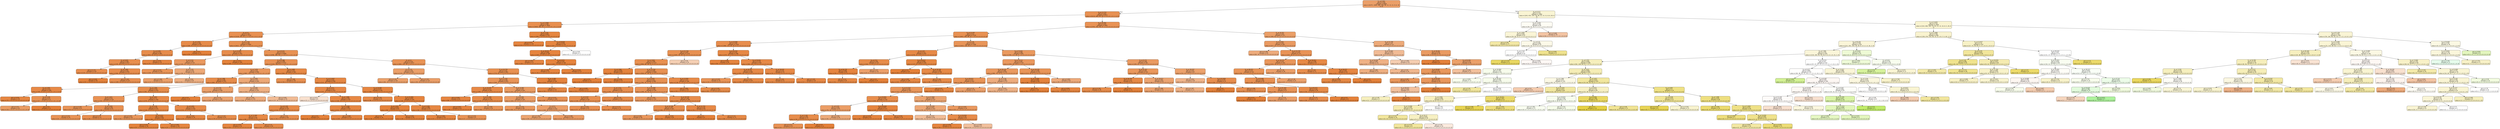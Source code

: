 digraph Tree {
node [shape=box, style="filled, rounded", color="black", fontname=helvetica] ;
edge [fontname=helvetica] ;
0 [label=<X<SUB>2</SUB> &le; 0.581<br/>gini = 0.345<br/>samples = 8000<br/>value = [6375, 1096, 280, 106, 48, 12, 13, 11, 9, 6, 30<br/>8, 6]>, fillcolor="#eb9f68"] ;
1 [label=<X<SUB>0</SUB> &le; 13.733<br/>gini = 0.203<br/>samples = 6911<br/>value = [6132, 664, 83, 28, 2, 0, 0, 0, 1, 0, 1, 0, 0]>, fillcolor="#e89152"] ;
0 -> 1 [labeldistance=2.5, labelangle=45, headlabel="True"] ;
2 [label=<X<SUB>1</SUB> &le; 17.892<br/>gini = 0.185<br/>samples = 3820<br/>value = [3429, 362, 25, 1, 1, 0, 0, 0, 1, 0, 1, 0, 0]>, fillcolor="#e88f4f"] ;
1 -> 2 ;
3 [label=<X<SUB>0</SUB> &le; 0.5<br/>gini = 0.195<br/>samples = 3510<br/>value = [3130, 355, 21, 1, 1, 0, 0, 0, 1, 0, 1, 0, 0]>, fillcolor="#e89051"] ;
2 -> 3 ;
4 [label=<X<SUB>1</SUB> &le; 5.501<br/>gini = 0.138<br/>samples = 550<br/>value = [509, 41, 0, 0, 0, 0, 0, 0, 0, 0, 0, 0, 0]>, fillcolor="#e78b49"] ;
3 -> 4 ;
5 [label=<X<SUB>1</SUB> &le; 4.491<br/>gini = 0.152<br/>samples = 495<br/>value = [454, 41, 0, 0, 0, 0, 0, 0, 0, 0, 0, 0, 0]>, fillcolor="#e78c4b"] ;
4 -> 5 ;
6 [label=<X<SUB>1</SUB> &le; 0.025<br/>gini = 0.166<br/>samples = 417<br/>value = [379, 38, 0, 0, 0, 0, 0, 0, 0, 0, 0, 0, 0]>, fillcolor="#e88e4d"] ;
5 -> 6 ;
7 [label=<gini = 0.172<br/>samples = 147<br/>value = [133, 14, 0, 0, 0, 0, 0, 0, 0, 0, 0, 0, 0]>, fillcolor="#e88e4e"] ;
6 -> 7 ;
8 [label=<X<SUB>1</SUB> &le; 2.485<br/>gini = 0.162<br/>samples = 270<br/>value = [246, 24, 0, 0, 0, 0, 0, 0, 0, 0, 0, 0, 0]>, fillcolor="#e88d4c"] ;
6 -> 8 ;
9 [label=<gini = 0.034<br/>samples = 58<br/>value = [57, 1, 0, 0, 0, 0, 0, 0, 0, 0, 0, 0, 0]>, fillcolor="#e5833c"] ;
8 -> 9 ;
10 [label=<gini = 0.193<br/>samples = 212<br/>value = [189, 23, 0, 0, 0, 0, 0, 0, 0, 0, 0, 0, 0]>, fillcolor="#e89051"] ;
8 -> 10 ;
11 [label=<gini = 0.074<br/>samples = 78<br/>value = [75, 3, 0, 0, 0, 0, 0, 0, 0, 0, 0, 0, 0]>, fillcolor="#e68641"] ;
5 -> 11 ;
12 [label=<gini = 0.0<br/>samples = 55<br/>value = [55, 0, 0, 0, 0, 0, 0, 0, 0, 0, 0, 0, 0]>, fillcolor="#e58139"] ;
4 -> 12 ;
13 [label=<X<SUB>1</SUB> &le; 1.754<br/>gini = 0.205<br/>samples = 2960<br/>value = [2621, 314, 21, 1, 1, 0, 0, 0, 1, 0, 1, 0, 0]>, fillcolor="#e89152"] ;
3 -> 13 ;
14 [label=<X<SUB>0</SUB> &le; 12.697<br/>gini = 0.152<br/>samples = 352<br/>value = [323, 26, 3, 0, 0, 0, 0, 0, 0, 0, 0, 0, 0]>, fillcolor="#e78c4b"] ;
13 -> 14 ;
15 [label=<X<SUB>1</SUB> &le; 0.331<br/>gini = 0.28<br/>samples = 170<br/>value = [142, 25, 3, 0, 0, 0, 0, 0, 0, 0, 0, 0, 0]>, fillcolor="#ea995f"] ;
14 -> 15 ;
16 [label=<gini = 0.235<br/>samples = 120<br/>value = [104, 14, 2, 0, 0, 0, 0, 0, 0, 0, 0, 0, 0]>, fillcolor="#e99457"] ;
15 -> 16 ;
17 [label=<X<SUB>0</SUB> &le; 5.135<br/>gini = 0.374<br/>samples = 50<br/>value = [38, 11, 1, 0, 0, 0, 0, 0, 0, 0, 0, 0, 0]>, fillcolor="#eda876"] ;
15 -> 17 ;
18 [label=<gini = 0.308<br/>samples = 21<br/>value = [17, 4, 0, 0, 0, 0, 0, 0, 0, 0, 0, 0, 0]>, fillcolor="#eb9f68"] ;
17 -> 18 ;
19 [label=<gini = 0.416<br/>samples = 29<br/>value = [21, 7, 1, 0, 0, 0, 0, 0, 0, 0, 0, 0, 0]>, fillcolor="#eeaf81"] ;
17 -> 19 ;
20 [label=<gini = 0.011<br/>samples = 182<br/>value = [181, 1, 0, 0, 0, 0, 0, 0, 0, 0, 0, 0, 0]>, fillcolor="#e5823a"] ;
14 -> 20 ;
21 [label=<X<SUB>0</SUB> &le; 9.221<br/>gini = 0.211<br/>samples = 2608<br/>value = [2298, 288, 18, 1, 1, 0, 0, 0, 1, 0, 1, 0, 0]>, fillcolor="#e89253"] ;
13 -> 21 ;
22 [label=<X<SUB>1</SUB> &le; 9.388<br/>gini = 0.206<br/>samples = 1531<br/>value = [1354, 166, 8, 0, 1, 0, 0, 0, 1, 0, 1, 0, 0]>, fillcolor="#e89153"] ;
21 -> 22 ;
23 [label=<X<SUB>1</SUB> &le; 7.476<br/>gini = 0.26<br/>samples = 949<br/>value = [805, 134, 7, 0, 1, 0, 0, 0, 1, 0, 1, 0, 0]>, fillcolor="#ea975c"] ;
22 -> 23 ;
24 [label=<X<SUB>1</SUB> &le; 3.398<br/>gini = 0.148<br/>samples = 525<br/>value = [483, 39, 0, 0, 1, 0, 0, 0, 1, 0, 1, 0, 0]>, fillcolor="#e78c4a"] ;
23 -> 24 ;
25 [label=<X<SUB>1</SUB> &le; 2.545<br/>gini = 0.123<br/>samples = 109<br/>value = [102, 4, 0, 0, 1, 0, 0, 0, 1, 0, 1, 0, 0]>, fillcolor="#e78946"] ;
24 -> 25 ;
26 [label=<gini = 0.074<br/>samples = 78<br/>value = [75, 3, 0, 0, 0, 0, 0, 0, 0, 0, 0, 0, 0]>, fillcolor="#e68641"] ;
25 -> 26 ;
27 [label=<X<SUB>0</SUB> &le; 2.239<br/>gini = 0.237<br/>samples = 31<br/>value = [27, 1, 0, 0, 1, 0, 0, 0, 1, 0, 1, 0, 0]>, fillcolor="#e89253"] ;
25 -> 27 ;
28 [label=<gini = 0.35<br/>samples = 20<br/>value = [16, 1, 0, 0, 1, 0, 0, 0, 1, 0, 1, 0, 0]>, fillcolor="#ea9c63"] ;
27 -> 28 ;
29 [label=<gini = 0.0<br/>samples = 11<br/>value = [11, 0, 0, 0, 0, 0, 0, 0, 0, 0, 0, 0, 0]>, fillcolor="#e58139"] ;
27 -> 29 ;
30 [label=<X<SUB>0</SUB> &le; 2.589<br/>gini = 0.154<br/>samples = 416<br/>value = [381, 35, 0, 0, 0, 0, 0, 0, 0, 0, 0, 0, 0]>, fillcolor="#e78d4b"] ;
24 -> 30 ;
31 [label=<X<SUB>0</SUB> &le; 1.621<br/>gini = 0.212<br/>samples = 116<br/>value = [102, 14, 0, 0, 0, 0, 0, 0, 0, 0, 0, 0, 0]>, fillcolor="#e99254"] ;
30 -> 31 ;
32 [label=<gini = 0.228<br/>samples = 61<br/>value = [53, 8, 0, 0, 0, 0, 0, 0, 0, 0, 0, 0, 0]>, fillcolor="#e99457"] ;
31 -> 32 ;
33 [label=<X<SUB>1</SUB> &le; 5.044<br/>gini = 0.194<br/>samples = 55<br/>value = [49, 6, 0, 0, 0, 0, 0, 0, 0, 0, 0, 0, 0]>, fillcolor="#e89051"] ;
31 -> 33 ;
34 [label=<gini = 0.219<br/>samples = 24<br/>value = [21, 3, 0, 0, 0, 0, 0, 0, 0, 0, 0, 0, 0]>, fillcolor="#e99355"] ;
33 -> 34 ;
35 [label=<gini = 0.175<br/>samples = 31<br/>value = [28, 3, 0, 0, 0, 0, 0, 0, 0, 0, 0, 0, 0]>, fillcolor="#e88e4e"] ;
33 -> 35 ;
36 [label=<X<SUB>0</SUB> &le; 5.603<br/>gini = 0.13<br/>samples = 300<br/>value = [279, 21, 0, 0, 0, 0, 0, 0, 0, 0, 0, 0, 0]>, fillcolor="#e78a48"] ;
30 -> 36 ;
37 [label=<X<SUB>1</SUB> &le; 4.136<br/>gini = 0.124<br/>samples = 135<br/>value = [126, 9, 0, 0, 0, 0, 0, 0, 0, 0, 0, 0, 0]>, fillcolor="#e78a47"] ;
36 -> 37 ;
38 [label=<gini = 0.245<br/>samples = 49<br/>value = [42, 7, 0, 0, 0, 0, 0, 0, 0, 0, 0, 0, 0]>, fillcolor="#e9965a"] ;
37 -> 38 ;
39 [label=<X<SUB>0</SUB> &le; 4.213<br/>gini = 0.045<br/>samples = 86<br/>value = [84, 2, 0, 0, 0, 0, 0, 0, 0, 0, 0, 0, 0]>, fillcolor="#e6843e"] ;
37 -> 39 ;
40 [label=<gini = 0.034<br/>samples = 58<br/>value = [57, 1, 0, 0, 0, 0, 0, 0, 0, 0, 0, 0, 0]>, fillcolor="#e5833c"] ;
39 -> 40 ;
41 [label=<gini = 0.069<br/>samples = 28<br/>value = [27, 1, 0, 0, 0, 0, 0, 0, 0, 0, 0, 0, 0]>, fillcolor="#e68640"] ;
39 -> 41 ;
42 [label=<X<SUB>0</SUB> &le; 6.405<br/>gini = 0.135<br/>samples = 165<br/>value = [153, 12, 0, 0, 0, 0, 0, 0, 0, 0, 0, 0, 0]>, fillcolor="#e78b49"] ;
36 -> 42 ;
43 [label=<gini = 0.097<br/>samples = 78<br/>value = [74, 4, 0, 0, 0, 0, 0, 0, 0, 0, 0, 0, 0]>, fillcolor="#e68844"] ;
42 -> 43 ;
44 [label=<gini = 0.167<br/>samples = 87<br/>value = [79, 8, 0, 0, 0, 0, 0, 0, 0, 0, 0, 0, 0]>, fillcolor="#e88e4d"] ;
42 -> 44 ;
45 [label=<X<SUB>0</SUB> &le; 4.805<br/>gini = 0.373<br/>samples = 424<br/>value = [322, 95, 7, 0, 0, 0, 0, 0, 0, 0, 0, 0, 0]>, fillcolor="#eda876"] ;
23 -> 45 ;
46 [label=<X<SUB>1</SUB> &le; 8.779<br/>gini = 0.325<br/>samples = 199<br/>value = [159, 38, 2, 0, 0, 0, 0, 0, 0, 0, 0, 0, 0]>, fillcolor="#eba06a"] ;
45 -> 46 ;
47 [label=<gini = 0.0<br/>samples = 19<br/>value = [19, 0, 0, 0, 0, 0, 0, 0, 0, 0, 0, 0, 0]>, fillcolor="#e58139"] ;
46 -> 47 ;
48 [label=<gini = 0.35<br/>samples = 180<br/>value = [140, 38, 2, 0, 0, 0, 0, 0, 0, 0, 0, 0, 0]>, fillcolor="#eca471"] ;
46 -> 48 ;
49 [label=<X<SUB>1</SUB> &le; 8.465<br/>gini = 0.411<br/>samples = 225<br/>value = [163, 57, 5, 0, 0, 0, 0, 0, 0, 0, 0, 0, 0]>, fillcolor="#efb082"] ;
45 -> 49 ;
50 [label=<gini = 0.392<br/>samples = 170<br/>value = [126, 41, 3, 0, 0, 0, 0, 0, 0, 0, 0, 0, 0]>, fillcolor="#eeac7d"] ;
49 -> 50 ;
51 [label=<gini = 0.461<br/>samples = 55<br/>value = [37, 16, 2, 0, 0, 0, 0, 0, 0, 0, 0, 0, 0]>, fillcolor="#f1bb94"] ;
49 -> 51 ;
52 [label=<X<SUB>0</SUB> &le; 1.009<br/>gini = 0.107<br/>samples = 582<br/>value = [549, 32, 1, 0, 0, 0, 0, 0, 0, 0, 0, 0, 0]>, fillcolor="#e78945"] ;
22 -> 52 ;
53 [label=<gini = 0.188<br/>samples = 38<br/>value = [34, 4, 0, 0, 0, 0, 0, 0, 0, 0, 0, 0, 0]>, fillcolor="#e89050"] ;
52 -> 53 ;
54 [label=<X<SUB>1</SUB> &le; 13.007<br/>gini = 0.101<br/>samples = 544<br/>value = [515, 28, 1, 0, 0, 0, 0, 0, 0, 0, 0, 0, 0]>, fillcolor="#e68844"] ;
52 -> 54 ;
55 [label=<X<SUB>0</SUB> &le; 4.211<br/>gini = 0.117<br/>samples = 353<br/>value = [331, 21, 1, 0, 0, 0, 0, 0, 0, 0, 0, 0, 0]>, fillcolor="#e78946"] ;
54 -> 55 ;
56 [label=<gini = 0.611<br/>samples = 6<br/>value = [3, 2, 1, 0, 0, 0, 0, 0, 0, 0, 0, 0, 0]>, fillcolor="#f8e0ce"] ;
55 -> 56 ;
57 [label=<X<SUB>0</SUB> &le; 7.086<br/>gini = 0.104<br/>samples = 347<br/>value = [328, 19, 0, 0, 0, 0, 0, 0, 0, 0, 0, 0, 0]>, fillcolor="#e78844"] ;
55 -> 57 ;
58 [label=<X<SUB>0</SUB> &le; 6.128<br/>gini = 0.134<br/>samples = 125<br/>value = [116, 9, 0, 0, 0, 0, 0, 0, 0, 0, 0, 0, 0]>, fillcolor="#e78b48"] ;
57 -> 58 ;
59 [label=<X<SUB>1</SUB> &le; 11.444<br/>gini = 0.111<br/>samples = 85<br/>value = [80, 5, 0, 0, 0, 0, 0, 0, 0, 0, 0, 0, 0]>, fillcolor="#e78945"] ;
58 -> 59 ;
60 [label=<gini = 0.054<br/>samples = 36<br/>value = [35, 1, 0, 0, 0, 0, 0, 0, 0, 0, 0, 0, 0]>, fillcolor="#e6853f"] ;
59 -> 60 ;
61 [label=<gini = 0.15<br/>samples = 49<br/>value = [45, 4, 0, 0, 0, 0, 0, 0, 0, 0, 0, 0, 0]>, fillcolor="#e78c4b"] ;
59 -> 61 ;
62 [label=<gini = 0.18<br/>samples = 40<br/>value = [36, 4, 0, 0, 0, 0, 0, 0, 0, 0, 0, 0, 0]>, fillcolor="#e88f4f"] ;
58 -> 62 ;
63 [label=<X<SUB>1</SUB> &le; 11.062<br/>gini = 0.086<br/>samples = 222<br/>value = [212, 10, 0, 0, 0, 0, 0, 0, 0, 0, 0, 0, 0]>, fillcolor="#e68742"] ;
57 -> 63 ;
64 [label=<gini = 0.0<br/>samples = 9<br/>value = [9, 0, 0, 0, 0, 0, 0, 0, 0, 0, 0, 0, 0]>, fillcolor="#e58139"] ;
63 -> 64 ;
65 [label=<gini = 0.089<br/>samples = 213<br/>value = [203, 10, 0, 0, 0, 0, 0, 0, 0, 0, 0, 0, 0]>, fillcolor="#e68743"] ;
63 -> 65 ;
66 [label=<X<SUB>1</SUB> &le; 14.365<br/>gini = 0.071<br/>samples = 191<br/>value = [184, 7, 0, 0, 0, 0, 0, 0, 0, 0, 0, 0, 0]>, fillcolor="#e68641"] ;
54 -> 66 ;
67 [label=<gini = 0.136<br/>samples = 41<br/>value = [38, 3, 0, 0, 0, 0, 0, 0, 0, 0, 0, 0, 0]>, fillcolor="#e78b49"] ;
66 -> 67 ;
68 [label=<X<SUB>1</SUB> &le; 15.492<br/>gini = 0.052<br/>samples = 150<br/>value = [146, 4, 0, 0, 0, 0, 0, 0, 0, 0, 0, 0, 0]>, fillcolor="#e6843e"] ;
66 -> 68 ;
69 [label=<X<SUB>0</SUB> &le; 2.503<br/>gini = 0.024<br/>samples = 83<br/>value = [82, 1, 0, 0, 0, 0, 0, 0, 0, 0, 0, 0, 0]>, fillcolor="#e5833b"] ;
68 -> 69 ;
70 [label=<gini = 0.0<br/>samples = 38<br/>value = [38, 0, 0, 0, 0, 0, 0, 0, 0, 0, 0, 0, 0]>, fillcolor="#e58139"] ;
69 -> 70 ;
71 [label=<gini = 0.043<br/>samples = 45<br/>value = [44, 1, 0, 0, 0, 0, 0, 0, 0, 0, 0, 0, 0]>, fillcolor="#e6843d"] ;
69 -> 71 ;
72 [label=<X<SUB>0</SUB> &le; 5.436<br/>gini = 0.086<br/>samples = 67<br/>value = [64, 3, 0, 0, 0, 0, 0, 0, 0, 0, 0, 0, 0]>, fillcolor="#e68742"] ;
68 -> 72 ;
73 [label=<gini = 0.065<br/>samples = 59<br/>value = [57, 2, 0, 0, 0, 0, 0, 0, 0, 0, 0, 0, 0]>, fillcolor="#e68540"] ;
72 -> 73 ;
74 [label=<gini = 0.219<br/>samples = 8<br/>value = [7, 1, 0, 0, 0, 0, 0, 0, 0, 0, 0, 0, 0]>, fillcolor="#e99355"] ;
72 -> 74 ;
75 [label=<X<SUB>1</SUB> &le; 4.1<br/>gini = 0.219<br/>samples = 1077<br/>value = [944, 122, 10, 1, 0, 0, 0, 0, 0, 0, 0, 0, 0]>, fillcolor="#e99355"] ;
21 -> 75 ;
76 [label=<X<SUB>1</SUB> &le; 3.72<br/>gini = 0.318<br/>samples = 216<br/>value = [174, 39, 3, 0, 0, 0, 0, 0, 0, 0, 0, 0, 0]>, fillcolor="#eb9f68"] ;
75 -> 76 ;
77 [label=<gini = 0.321<br/>samples = 101<br/>value = [81, 19, 1, 0, 0, 0, 0, 0, 0, 0, 0, 0, 0]>, fillcolor="#eba069"] ;
76 -> 77 ;
78 [label=<gini = 0.315<br/>samples = 115<br/>value = [93, 20, 2, 0, 0, 0, 0, 0, 0, 0, 0, 0, 0]>, fillcolor="#eb9e67"] ;
76 -> 78 ;
79 [label=<X<SUB>1</SUB> &le; 14.776<br/>gini = 0.191<br/>samples = 861<br/>value = [770, 83, 7, 1, 0, 0, 0, 0, 0, 0, 0, 0, 0]>, fillcolor="#e89050"] ;
75 -> 79 ;
80 [label=<X<SUB>0</SUB> &le; 11.165<br/>gini = 0.238<br/>samples = 625<br/>value = [540, 77, 7, 1, 0, 0, 0, 0, 0, 0, 0, 0, 0]>, fillcolor="#e99558"] ;
79 -> 80 ;
81 [label=<X<SUB>1</SUB> &le; 10.239<br/>gini = 0.113<br/>samples = 201<br/>value = [189, 11, 1, 0, 0, 0, 0, 0, 0, 0, 0, 0, 0]>, fillcolor="#e78946"] ;
80 -> 81 ;
82 [label=<gini = 0.062<br/>samples = 62<br/>value = [60, 2, 0, 0, 0, 0, 0, 0, 0, 0, 0, 0, 0]>, fillcolor="#e68540"] ;
81 -> 82 ;
83 [label=<X<SUB>1</SUB> &le; 11.485<br/>gini = 0.134<br/>samples = 139<br/>value = [129, 9, 1, 0, 0, 0, 0, 0, 0, 0, 0, 0, 0]>, fillcolor="#e78b48"] ;
81 -> 83 ;
84 [label=<gini = 0.047<br/>samples = 83<br/>value = [81, 2, 0, 0, 0, 0, 0, 0, 0, 0, 0, 0, 0]>, fillcolor="#e6843e"] ;
83 -> 84 ;
85 [label=<gini = 0.249<br/>samples = 56<br/>value = [48, 7, 1, 0, 0, 0, 0, 0, 0, 0, 0, 0, 0]>, fillcolor="#e99659"] ;
83 -> 85 ;
86 [label=<X<SUB>0</SUB> &le; 12.081<br/>gini = 0.29<br/>samples = 424<br/>value = [351, 66, 6, 1, 0, 0, 0, 0, 0, 0, 0, 0, 0]>, fillcolor="#ea9b61"] ;
80 -> 86 ;
87 [label=<X<SUB>1</SUB> &le; 8.209<br/>gini = 0.307<br/>samples = 324<br/>value = [264, 55, 5, 0, 0, 0, 0, 0, 0, 0, 0, 0, 0]>, fillcolor="#eb9d65"] ;
86 -> 87 ;
88 [label=<gini = 0.276<br/>samples = 98<br/>value = [82, 15, 1, 0, 0, 0, 0, 0, 0, 0, 0, 0, 0]>, fillcolor="#ea995f"] ;
87 -> 88 ;
89 [label=<X<SUB>1</SUB> &le; 9.5<br/>gini = 0.32<br/>samples = 226<br/>value = [182, 40, 4, 0, 0, 0, 0, 0, 0, 0, 0, 0, 0]>, fillcolor="#eb9f68"] ;
87 -> 89 ;
90 [label=<gini = 0.362<br/>samples = 76<br/>value = [59, 14, 3, 0, 0, 0, 0, 0, 0, 0, 0, 0, 0]>, fillcolor="#eca46f"] ;
89 -> 90 ;
91 [label=<gini = 0.298<br/>samples = 150<br/>value = [123, 26, 1, 0, 0, 0, 0, 0, 0, 0, 0, 0, 0]>, fillcolor="#eb9c64"] ;
89 -> 91 ;
92 [label=<gini = 0.231<br/>samples = 100<br/>value = [87, 11, 1, 1, 0, 0, 0, 0, 0, 0, 0, 0, 0]>, fillcolor="#e99356"] ;
86 -> 92 ;
93 [label=<X<SUB>0</SUB> &le; 11.891<br/>gini = 0.05<br/>samples = 236<br/>value = [230, 6, 0, 0, 0, 0, 0, 0, 0, 0, 0, 0, 0]>, fillcolor="#e6843e"] ;
79 -> 93 ;
94 [label=<gini = 0.1<br/>samples = 19<br/>value = [18, 1, 0, 0, 0, 0, 0, 0, 0, 0, 0, 0, 0]>, fillcolor="#e68844"] ;
93 -> 94 ;
95 [label=<gini = 0.045<br/>samples = 217<br/>value = [212, 5, 0, 0, 0, 0, 0, 0, 0, 0, 0, 0, 0]>, fillcolor="#e6843e"] ;
93 -> 95 ;
96 [label=<X<SUB>0</SUB> &le; 5.735<br/>gini = 0.069<br/>samples = 310<br/>value = [299, 7, 4, 0, 0, 0, 0, 0, 0, 0, 0, 0, 0]>, fillcolor="#e68640"] ;
2 -> 96 ;
97 [label=<gini = 0.057<br/>samples = 136<br/>value = [132, 4, 0, 0, 0, 0, 0, 0, 0, 0, 0, 0, 0]>, fillcolor="#e6853f"] ;
96 -> 97 ;
98 [label=<X<SUB>1</SUB> &le; 20.824<br/>gini = 0.078<br/>samples = 174<br/>value = [167, 3, 4, 0, 0, 0, 0, 0, 0, 0, 0, 0, 0]>, fillcolor="#e68641"] ;
96 -> 98 ;
99 [label=<X<SUB>1</SUB> &le; 18.971<br/>gini = 0.046<br/>samples = 169<br/>value = [165, 2, 2, 0, 0, 0, 0, 0, 0, 0, 0, 0, 0]>, fillcolor="#e6843e"] ;
98 -> 99 ;
100 [label=<gini = 0.091<br/>samples = 21<br/>value = [20, 1, 0, 0, 0, 0, 0, 0, 0, 0, 0, 0, 0]>, fillcolor="#e68743"] ;
99 -> 100 ;
101 [label=<X<SUB>0</SUB> &le; 6.972<br/>gini = 0.04<br/>samples = 148<br/>value = [145, 1, 2, 0, 0, 0, 0, 0, 0, 0, 0, 0, 0]>, fillcolor="#e6843d"] ;
99 -> 101 ;
102 [label=<gini = 0.062<br/>samples = 31<br/>value = [30, 0, 1, 0, 0, 0, 0, 0, 0, 0, 0, 0, 0]>, fillcolor="#e68540"] ;
101 -> 102 ;
103 [label=<gini = 0.034<br/>samples = 117<br/>value = [115, 1, 1, 0, 0, 0, 0, 0, 0, 0, 0, 0, 0]>, fillcolor="#e5833c"] ;
101 -> 103 ;
104 [label=<gini = 0.64<br/>samples = 5<br/>value = [2, 1, 2, 0, 0, 0, 0, 0, 0, 0, 0, 0, 0]>, fillcolor="#ffffff"] ;
98 -> 104 ;
105 [label=<X<SUB>0</SUB> &le; 44.981<br/>gini = 0.225<br/>samples = 3091<br/>value = [2703, 302, 58, 27, 1, 0, 0, 0, 0, 0, 0, 0, 0]>, fillcolor="#e99355"] ;
1 -> 105 ;
106 [label=<X<SUB>0</SUB> &le; 23.245<br/>gini = 0.21<br/>samples = 2718<br/>value = [2403, 240, 49, 25, 1, 0, 0, 0, 0, 0, 0, 0, 0]>, fillcolor="#e89152"] ;
105 -> 106 ;
107 [label=<X<SUB>1</SUB> &le; 14.066<br/>gini = 0.181<br/>samples = 1530<br/>value = [1380, 114, 20, 16, 0, 0, 0, 0, 0, 0, 0, 0, 0]>, fillcolor="#e88e4e"] ;
106 -> 107 ;
108 [label=<X<SUB>0</SUB> &le; 22.726<br/>gini = 0.207<br/>samples = 1134<br/>value = [1005, 94, 19, 16, 0, 0, 0, 0, 0, 0, 0, 0, 0]>, fillcolor="#e89152"] ;
107 -> 108 ;
109 [label=<X<SUB>1</SUB> &le; 3.922<br/>gini = 0.199<br/>samples = 1115<br/>value = [994, 88, 18, 15, 0, 0, 0, 0, 0, 0, 0, 0, 0]>, fillcolor="#e89050"] ;
108 -> 109 ;
110 [label=<X<SUB>1</SUB> &le; 1.961<br/>gini = 0.029<br/>samples = 67<br/>value = [66, 1, 0, 0, 0, 0, 0, 0, 0, 0, 0, 0, 0]>, fillcolor="#e5833c"] ;
109 -> 110 ;
111 [label=<gini = 0.0<br/>samples = 12<br/>value = [12, 0, 0, 0, 0, 0, 0, 0, 0, 0, 0, 0, 0]>, fillcolor="#e58139"] ;
110 -> 111 ;
112 [label=<gini = 0.036<br/>samples = 55<br/>value = [54, 1, 0, 0, 0, 0, 0, 0, 0, 0, 0, 0, 0]>, fillcolor="#e5833d"] ;
110 -> 112 ;
113 [label=<X<SUB>1</SUB> &le; 13.718<br/>gini = 0.209<br/>samples = 1048<br/>value = [928, 87, 18, 15, 0, 0, 0, 0, 0, 0, 0, 0, 0]>, fillcolor="#e89152"] ;
109 -> 113 ;
114 [label=<X<SUB>1</SUB> &le; 8.662<br/>gini = 0.221<br/>samples = 900<br/>value = [790, 78, 17, 15, 0, 0, 0, 0, 0, 0, 0, 0, 0]>, fillcolor="#e89253"] ;
113 -> 114 ;
115 [label=<X<SUB>1</SUB> &le; 7.151<br/>gini = 0.175<br/>samples = 322<br/>value = [291, 29, 1, 1, 0, 0, 0, 0, 0, 0, 0, 0, 0]>, fillcolor="#e88e4e"] ;
114 -> 115 ;
116 [label=<X<SUB>1</SUB> &le; 4.337<br/>gini = 0.19<br/>samples = 161<br/>value = [144, 16, 1, 0, 0, 0, 0, 0, 0, 0, 0, 0, 0]>, fillcolor="#e89050"] ;
115 -> 116 ;
117 [label=<gini = 0.203<br/>samples = 87<br/>value = [77, 10, 0, 0, 0, 0, 0, 0, 0, 0, 0, 0, 0]>, fillcolor="#e89153"] ;
116 -> 117 ;
118 [label=<gini = 0.173<br/>samples = 74<br/>value = [67, 6, 1, 0, 0, 0, 0, 0, 0, 0, 0, 0, 0]>, fillcolor="#e88e4d"] ;
116 -> 118 ;
119 [label=<gini = 0.16<br/>samples = 161<br/>value = [147, 13, 0, 1, 0, 0, 0, 0, 0, 0, 0, 0, 0]>, fillcolor="#e78d4c"] ;
115 -> 119 ;
120 [label=<X<SUB>1</SUB> &le; 10.489<br/>gini = 0.246<br/>samples = 578<br/>value = [499, 49, 16, 14, 0, 0, 0, 0, 0, 0, 0, 0, 0]>, fillcolor="#e99457"] ;
114 -> 120 ;
121 [label=<gini = 0.302<br/>samples = 332<br/>value = [275, 32, 12, 13, 0, 0, 0, 0, 0, 0, 0, 0, 0]>, fillcolor="#ea995f"] ;
120 -> 121 ;
122 [label=<X<SUB>0</SUB> &le; 16.534<br/>gini = 0.166<br/>samples = 246<br/>value = [224, 17, 4, 1, 0, 0, 0, 0, 0, 0, 0, 0, 0]>, fillcolor="#e78d4c"] ;
120 -> 122 ;
123 [label=<X<SUB>0</SUB> &le; 14.768<br/>gini = 0.187<br/>samples = 165<br/>value = [148, 15, 2, 0, 0, 0, 0, 0, 0, 0, 0, 0, 0]>, fillcolor="#e88f4f"] ;
122 -> 123 ;
124 [label=<gini = 0.262<br/>samples = 99<br/>value = [84, 13, 2, 0, 0, 0, 0, 0, 0, 0, 0, 0, 0]>, fillcolor="#ea975c"] ;
123 -> 124 ;
125 [label=<gini = 0.059<br/>samples = 66<br/>value = [64, 2, 0, 0, 0, 0, 0, 0, 0, 0, 0, 0, 0]>, fillcolor="#e6853f"] ;
123 -> 125 ;
126 [label=<X<SUB>1</SUB> &le; 11.774<br/>gini = 0.118<br/>samples = 81<br/>value = [76, 2, 2, 1, 0, 0, 0, 0, 0, 0, 0, 0, 0]>, fillcolor="#e78946"] ;
122 -> 126 ;
127 [label=<gini = 0.0<br/>samples = 8<br/>value = [8, 0, 0, 0, 0, 0, 0, 0, 0, 0, 0, 0, 0]>, fillcolor="#e58139"] ;
126 -> 127 ;
128 [label=<gini = 0.131<br/>samples = 73<br/>value = [68, 2, 2, 1, 0, 0, 0, 0, 0, 0, 0, 0, 0]>, fillcolor="#e78a47"] ;
126 -> 128 ;
129 [label=<X<SUB>0</SUB> &le; 17.876<br/>gini = 0.127<br/>samples = 148<br/>value = [138, 9, 1, 0, 0, 0, 0, 0, 0, 0, 0, 0, 0]>, fillcolor="#e78a47"] ;
113 -> 129 ;
130 [label=<gini = 0.085<br/>samples = 45<br/>value = [43, 2, 0, 0, 0, 0, 0, 0, 0, 0, 0, 0, 0]>, fillcolor="#e68742"] ;
129 -> 130 ;
131 [label=<gini = 0.145<br/>samples = 103<br/>value = [95, 7, 1, 0, 0, 0, 0, 0, 0, 0, 0, 0, 0]>, fillcolor="#e78c49"] ;
129 -> 131 ;
132 [label=<gini = 0.56<br/>samples = 19<br/>value = [11, 6, 1, 1, 0, 0, 0, 0, 0, 0, 0, 0, 0]>, fillcolor="#f5cfb3"] ;
108 -> 132 ;
133 [label=<X<SUB>0</SUB> &le; 16.352<br/>gini = 0.101<br/>samples = 396<br/>value = [375, 20, 1, 0, 0, 0, 0, 0, 0, 0, 0, 0, 0]>, fillcolor="#e68844"] ;
107 -> 133 ;
134 [label=<gini = 0.042<br/>samples = 94<br/>value = [92, 2, 0, 0, 0, 0, 0, 0, 0, 0, 0, 0, 0]>, fillcolor="#e6843d"] ;
133 -> 134 ;
135 [label=<X<SUB>0</SUB> &le; 20.642<br/>gini = 0.118<br/>samples = 302<br/>value = [283, 18, 1, 0, 0, 0, 0, 0, 0, 0, 0, 0, 0]>, fillcolor="#e78946"] ;
133 -> 135 ;
136 [label=<X<SUB>1</SUB> &le; 16.107<br/>gini = 0.119<br/>samples = 269<br/>value = [252, 16, 1, 0, 0, 0, 0, 0, 0, 0, 0, 0, 0]>, fillcolor="#e78946"] ;
135 -> 136 ;
137 [label=<gini = 0.219<br/>samples = 16<br/>value = [14, 2, 0, 0, 0, 0, 0, 0, 0, 0, 0, 0, 0]>, fillcolor="#e99355"] ;
136 -> 137 ;
138 [label=<gini = 0.112<br/>samples = 253<br/>value = [238, 14, 1, 0, 0, 0, 0, 0, 0, 0, 0, 0, 0]>, fillcolor="#e78945"] ;
136 -> 138 ;
139 [label=<X<SUB>1</SUB> &le; 18.618<br/>gini = 0.114<br/>samples = 33<br/>value = [31, 2, 0, 0, 0, 0, 0, 0, 0, 0, 0, 0, 0]>, fillcolor="#e78946"] ;
135 -> 139 ;
140 [label=<gini = 0.124<br/>samples = 15<br/>value = [14, 1, 0, 0, 0, 0, 0, 0, 0, 0, 0, 0, 0]>, fillcolor="#e78a47"] ;
139 -> 140 ;
141 [label=<gini = 0.105<br/>samples = 18<br/>value = [17, 1, 0, 0, 0, 0, 0, 0, 0, 0, 0, 0, 0]>, fillcolor="#e78845"] ;
139 -> 141 ;
142 [label=<X<SUB>1</SUB> &le; 3.39<br/>gini = 0.247<br/>samples = 1188<br/>value = [1023, 126, 29, 9, 1, 0, 0, 0, 0, 0, 0, 0, 0]>, fillcolor="#e99558"] ;
106 -> 142 ;
143 [label=<X<SUB>1</SUB> &le; 1.67<br/>gini = 0.115<br/>samples = 297<br/>value = [279, 15, 3, 0, 0, 0, 0, 0, 0, 0, 0, 0, 0]>, fillcolor="#e78946"] ;
142 -> 143 ;
144 [label=<X<SUB>0</SUB> &le; 27.6<br/>gini = 0.146<br/>samples = 115<br/>value = [106, 7, 2, 0, 0, 0, 0, 0, 0, 0, 0, 0, 0]>, fillcolor="#e78c4a"] ;
143 -> 144 ;
145 [label=<X<SUB>0</SUB> &le; 26.179<br/>gini = 0.048<br/>samples = 81<br/>value = [79, 1, 1, 0, 0, 0, 0, 0, 0, 0, 0, 0, 0]>, fillcolor="#e6843e"] ;
144 -> 145 ;
146 [label=<gini = 0.112<br/>samples = 34<br/>value = [32, 1, 1, 0, 0, 0, 0, 0, 0, 0, 0, 0, 0]>, fillcolor="#e78945"] ;
145 -> 146 ;
147 [label=<gini = 0.0<br/>samples = 47<br/>value = [47, 0, 0, 0, 0, 0, 0, 0, 0, 0, 0, 0, 0]>, fillcolor="#e58139"] ;
145 -> 147 ;
148 [label=<gini = 0.337<br/>samples = 34<br/>value = [27, 6, 1, 0, 0, 0, 0, 0, 0, 0, 0, 0, 0]>, fillcolor="#eca06b"] ;
144 -> 148 ;
149 [label=<X<SUB>0</SUB> &le; 28.417<br/>gini = 0.094<br/>samples = 182<br/>value = [173, 8, 1, 0, 0, 0, 0, 0, 0, 0, 0, 0, 0]>, fillcolor="#e68843"] ;
143 -> 149 ;
150 [label=<gini = 0.0<br/>samples = 24<br/>value = [24, 0, 0, 0, 0, 0, 0, 0, 0, 0, 0, 0, 0]>, fillcolor="#e58139"] ;
149 -> 150 ;
151 [label=<X<SUB>0</SUB> &le; 30.144<br/>gini = 0.108<br/>samples = 158<br/>value = [149, 8, 1, 0, 0, 0, 0, 0, 0, 0, 0, 0, 0]>, fillcolor="#e78945"] ;
149 -> 151 ;
152 [label=<gini = 0.09<br/>samples = 106<br/>value = [101, 5, 0, 0, 0, 0, 0, 0, 0, 0, 0, 0, 0]>, fillcolor="#e68743"] ;
151 -> 152 ;
153 [label=<gini = 0.144<br/>samples = 52<br/>value = [48, 3, 1, 0, 0, 0, 0, 0, 0, 0, 0, 0, 0]>, fillcolor="#e78b49"] ;
151 -> 153 ;
154 [label=<X<SUB>0</SUB> &le; 35.641<br/>gini = 0.286<br/>samples = 891<br/>value = [744, 111, 26, 9, 1, 0, 0, 0, 0, 0, 0, 0, 0]>, fillcolor="#ea995e"] ;
142 -> 154 ;
155 [label=<X<SUB>0</SUB> &le; 33.111<br/>gini = 0.281<br/>samples = 710<br/>value = [595, 89, 19, 6, 1, 0, 0, 0, 0, 0, 0, 0, 0]>, fillcolor="#ea985e"] ;
154 -> 155 ;
156 [label=<X<SUB>0</SUB> &le; 29.274<br/>gini = 0.288<br/>samples = 579<br/>value = [482, 79, 13, 4, 1, 0, 0, 0, 0, 0, 0, 0, 0]>, fillcolor="#ea995f"] ;
155 -> 156 ;
157 [label=<X<SUB>0</SUB> &le; 28.021<br/>gini = 0.237<br/>samples = 422<br/>value = [366, 42, 13, 1, 0, 0, 0, 0, 0, 0, 0, 0, 0]>, fillcolor="#e99456"] ;
156 -> 157 ;
158 [label=<X<SUB>1</SUB> &le; 11.514<br/>gini = 0.259<br/>samples = 367<br/>value = [313, 40, 13, 1, 0, 0, 0, 0, 0, 0, 0, 0, 0]>, fillcolor="#e9965a"] ;
157 -> 158 ;
159 [label=<X<SUB>0</SUB> &le; 24.841<br/>gini = 0.167<br/>samples = 230<br/>value = [209, 20, 1, 0, 0, 0, 0, 0, 0, 0, 0, 0, 0]>, fillcolor="#e88e4d"] ;
158 -> 159 ;
160 [label=<X<SUB>1</SUB> &le; 8.335<br/>gini = 0.302<br/>samples = 93<br/>value = [76, 16, 1, 0, 0, 0, 0, 0, 0, 0, 0, 0, 0]>, fillcolor="#eb9d65"] ;
159 -> 160 ;
161 [label=<X<SUB>1</SUB> &le; 7.136<br/>gini = 0.149<br/>samples = 37<br/>value = [34, 3, 0, 0, 0, 0, 0, 0, 0, 0, 0, 0, 0]>, fillcolor="#e78c4a"] ;
160 -> 161 ;
162 [label=<gini = 0.211<br/>samples = 25<br/>value = [22, 3, 0, 0, 0, 0, 0, 0, 0, 0, 0, 0, 0]>, fillcolor="#e99254"] ;
161 -> 162 ;
163 [label=<gini = 0.0<br/>samples = 12<br/>value = [12, 0, 0, 0, 0, 0, 0, 0, 0, 0, 0, 0, 0]>, fillcolor="#e58139"] ;
161 -> 163 ;
164 [label=<gini = 0.383<br/>samples = 56<br/>value = [42, 13, 1, 0, 0, 0, 0, 0, 0, 0, 0, 0, 0]>, fillcolor="#edaa79"] ;
160 -> 164 ;
165 [label=<X<SUB>0</SUB> &le; 26.628<br/>gini = 0.057<br/>samples = 137<br/>value = [133, 4, 0, 0, 0, 0, 0, 0, 0, 0, 0, 0, 0]>, fillcolor="#e6853f"] ;
159 -> 165 ;
166 [label=<gini = 0.032<br/>samples = 61<br/>value = [60, 1, 0, 0, 0, 0, 0, 0, 0, 0, 0, 0, 0]>, fillcolor="#e5833c"] ;
165 -> 166 ;
167 [label=<gini = 0.076<br/>samples = 76<br/>value = [73, 3, 0, 0, 0, 0, 0, 0, 0, 0, 0, 0, 0]>, fillcolor="#e68641"] ;
165 -> 167 ;
168 [label=<X<SUB>0</SUB> &le; 27.964<br/>gini = 0.395<br/>samples = 137<br/>value = [104, 20, 12, 1, 0, 0, 0, 0, 0, 0, 0, 0, 0]>, fillcolor="#eca571"] ;
158 -> 168 ;
169 [label=<X<SUB>0</SUB> &le; 26.269<br/>gini = 0.422<br/>samples = 107<br/>value = [79, 16, 11, 1, 0, 0, 0, 0, 0, 0, 0, 0, 0]>, fillcolor="#eda876"] ;
168 -> 169 ;
170 [label=<gini = 0.547<br/>samples = 66<br/>value = [41, 13, 11, 1, 0, 0, 0, 0, 0, 0, 0, 0, 0]>, fillcolor="#f1bc96"] ;
169 -> 170 ;
171 [label=<X<SUB>1</SUB> &le; 16.059<br/>gini = 0.136<br/>samples = 41<br/>value = [38, 3, 0, 0, 0, 0, 0, 0, 0, 0, 0, 0, 0]>, fillcolor="#e78b49"] ;
169 -> 171 ;
172 [label=<gini = 0.056<br/>samples = 35<br/>value = [34, 1, 0, 0, 0, 0, 0, 0, 0, 0, 0, 0, 0]>, fillcolor="#e6853f"] ;
171 -> 172 ;
173 [label=<gini = 0.444<br/>samples = 6<br/>value = [4, 2, 0, 0, 0, 0, 0, 0, 0, 0, 0, 0, 0]>, fillcolor="#f2c09c"] ;
171 -> 173 ;
174 [label=<gini = 0.287<br/>samples = 30<br/>value = [25, 4, 1, 0, 0, 0, 0, 0, 0, 0, 0, 0, 0]>, fillcolor="#ea995f"] ;
168 -> 174 ;
175 [label=<gini = 0.07<br/>samples = 55<br/>value = [53, 2, 0, 0, 0, 0, 0, 0, 0, 0, 0, 0, 0]>, fillcolor="#e68640"] ;
157 -> 175 ;
176 [label=<X<SUB>1</SUB> &le; 9.739<br/>gini = 0.398<br/>samples = 157<br/>value = [116, 37, 0, 3, 1, 0, 0, 0, 0, 0, 0, 0, 0]>, fillcolor="#eeac7d"] ;
156 -> 176 ;
177 [label=<gini = 0.32<br/>samples = 50<br/>value = [40, 10, 0, 0, 0, 0, 0, 0, 0, 0, 0, 0, 0]>, fillcolor="#eca06a"] ;
176 -> 177 ;
178 [label=<gini = 0.431<br/>samples = 107<br/>value = [76, 27, 0, 3, 1, 0, 0, 0, 0, 0, 0, 0, 0]>, fillcolor="#efb286"] ;
176 -> 178 ;
179 [label=<X<SUB>0</SUB> &le; 34.276<br/>gini = 0.248<br/>samples = 131<br/>value = [113, 10, 6, 2, 0, 0, 0, 0, 0, 0, 0, 0, 0]>, fillcolor="#e99456"] ;
155 -> 179 ;
180 [label=<X<SUB>1</SUB> &le; 17.016<br/>gini = 0.029<br/>samples = 69<br/>value = [68, 1, 0, 0, 0, 0, 0, 0, 0, 0, 0, 0, 0]>, fillcolor="#e5833c"] ;
179 -> 180 ;
181 [label=<gini = 0.0<br/>samples = 36<br/>value = [36, 0, 0, 0, 0, 0, 0, 0, 0, 0, 0, 0, 0]>, fillcolor="#e58139"] ;
180 -> 181 ;
182 [label=<gini = 0.059<br/>samples = 33<br/>value = [32, 1, 0, 0, 0, 0, 0, 0, 0, 0, 0, 0, 0]>, fillcolor="#e6853f"] ;
180 -> 182 ;
183 [label=<gini = 0.442<br/>samples = 62<br/>value = [45, 9, 6, 2, 0, 0, 0, 0, 0, 0, 0, 0, 0]>, fillcolor="#eda979"] ;
179 -> 183 ;
184 [label=<X<SUB>1</SUB> &le; 15.75<br/>gini = 0.306<br/>samples = 181<br/>value = [149, 22, 7, 3, 0, 0, 0, 0, 0, 0, 0, 0, 0]>, fillcolor="#ea9a61"] ;
154 -> 184 ;
185 [label=<X<SUB>0</SUB> &le; 41.707<br/>gini = 0.281<br/>samples = 114<br/>value = [96, 10, 5, 3, 0, 0, 0, 0, 0, 0, 0, 0, 0]>, fillcolor="#ea975b"] ;
184 -> 185 ;
186 [label=<X<SUB>0</SUB> &le; 36.358<br/>gini = 0.112<br/>samples = 51<br/>value = [48, 1, 2, 0, 0, 0, 0, 0, 0, 0, 0, 0, 0]>, fillcolor="#e78945"] ;
185 -> 186 ;
187 [label=<gini = 0.156<br/>samples = 36<br/>value = [33, 1, 2, 0, 0, 0, 0, 0, 0, 0, 0, 0, 0]>, fillcolor="#e78c4a"] ;
186 -> 187 ;
188 [label=<gini = 0.0<br/>samples = 15<br/>value = [15, 0, 0, 0, 0, 0, 0, 0, 0, 0, 0, 0, 0]>, fillcolor="#e58139"] ;
186 -> 188 ;
189 [label=<X<SUB>1</SUB> &le; 10.673<br/>gini = 0.395<br/>samples = 63<br/>value = [48, 9, 3, 3, 0, 0, 0, 0, 0, 0, 0, 0, 0]>, fillcolor="#eca470"] ;
185 -> 189 ;
190 [label=<gini = 0.388<br/>samples = 52<br/>value = [40, 6, 3, 3, 0, 0, 0, 0, 0, 0, 0, 0, 0]>, fillcolor="#eca26d"] ;
189 -> 190 ;
191 [label=<gini = 0.397<br/>samples = 11<br/>value = [8, 3, 0, 0, 0, 0, 0, 0, 0, 0, 0, 0, 0]>, fillcolor="#efb083"] ;
189 -> 191 ;
192 [label=<X<SUB>0</SUB> &le; 38.297<br/>gini = 0.341<br/>samples = 67<br/>value = [53, 12, 2, 0, 0, 0, 0, 0, 0, 0, 0, 0, 0]>, fillcolor="#eca16b"] ;
184 -> 192 ;
193 [label=<gini = 0.452<br/>samples = 36<br/>value = [25, 9, 2, 0, 0, 0, 0, 0, 0, 0, 0, 0, 0]>, fillcolor="#f0b48a"] ;
192 -> 193 ;
194 [label=<X<SUB>0</SUB> &le; 41.828<br/>gini = 0.175<br/>samples = 31<br/>value = [28, 3, 0, 0, 0, 0, 0, 0, 0, 0, 0, 0, 0]>, fillcolor="#e88e4e"] ;
192 -> 194 ;
195 [label=<gini = 0.0<br/>samples = 4<br/>value = [4, 0, 0, 0, 0, 0, 0, 0, 0, 0, 0, 0, 0]>, fillcolor="#e58139"] ;
194 -> 195 ;
196 [label=<gini = 0.198<br/>samples = 27<br/>value = [24, 3, 0, 0, 0, 0, 0, 0, 0, 0, 0, 0, 0]>, fillcolor="#e89152"] ;
194 -> 196 ;
197 [label=<X<SUB>1</SUB> &le; 14.351<br/>gini = 0.325<br/>samples = 373<br/>value = [300, 62, 9, 2, 0, 0, 0, 0, 0, 0, 0, 0, 0]>, fillcolor="#eb9f67"] ;
105 -> 197 ;
198 [label=<X<SUB>1</SUB> &le; 0.943<br/>gini = 0.293<br/>samples = 262<br/>value = [217, 37, 7, 1, 0, 0, 0, 0, 0, 0, 0, 0, 0]>, fillcolor="#ea9a61"] ;
197 -> 198 ;
199 [label=<gini = 0.399<br/>samples = 85<br/>value = [63, 19, 3, 0, 0, 0, 0, 0, 0, 0, 0, 0, 0]>, fillcolor="#eeab7b"] ;
198 -> 199 ;
200 [label=<X<SUB>0</SUB> &le; 53.778<br/>gini = 0.232<br/>samples = 177<br/>value = [154, 18, 4, 1, 0, 0, 0, 0, 0, 0, 0, 0, 0]>, fillcolor="#e99356"] ;
198 -> 200 ;
201 [label=<X<SUB>0</SUB> &le; 50.272<br/>gini = 0.26<br/>samples = 142<br/>value = [121, 16, 4, 1, 0, 0, 0, 0, 0, 0, 0, 0, 0]>, fillcolor="#e9965a"] ;
200 -> 201 ;
202 [label=<X<SUB>0</SUB> &le; 48.975<br/>gini = 0.233<br/>samples = 114<br/>value = [99, 13, 1, 1, 0, 0, 0, 0, 0, 0, 0, 0, 0]>, fillcolor="#e99456"] ;
201 -> 202 ;
203 [label=<X<SUB>1</SUB> &le; 9.448<br/>gini = 0.194<br/>samples = 92<br/>value = [82, 10, 0, 0, 0, 0, 0, 0, 0, 0, 0, 0, 0]>, fillcolor="#e89051"] ;
202 -> 203 ;
204 [label=<X<SUB>0</SUB> &le; 47.307<br/>gini = 0.229<br/>samples = 53<br/>value = [46, 7, 0, 0, 0, 0, 0, 0, 0, 0, 0, 0, 0]>, fillcolor="#e99457"] ;
203 -> 204 ;
205 [label=<gini = 0.0<br/>samples = 18<br/>value = [18, 0, 0, 0, 0, 0, 0, 0, 0, 0, 0, 0, 0]>, fillcolor="#e58139"] ;
204 -> 205 ;
206 [label=<gini = 0.32<br/>samples = 35<br/>value = [28, 7, 0, 0, 0, 0, 0, 0, 0, 0, 0, 0, 0]>, fillcolor="#eca06a"] ;
204 -> 206 ;
207 [label=<X<SUB>0</SUB> &le; 45.471<br/>gini = 0.142<br/>samples = 39<br/>value = [36, 3, 0, 0, 0, 0, 0, 0, 0, 0, 0, 0, 0]>, fillcolor="#e78c49"] ;
203 -> 207 ;
208 [label=<gini = 0.175<br/>samples = 31<br/>value = [28, 3, 0, 0, 0, 0, 0, 0, 0, 0, 0, 0, 0]>, fillcolor="#e88e4e"] ;
207 -> 208 ;
209 [label=<gini = 0.0<br/>samples = 8<br/>value = [8, 0, 0, 0, 0, 0, 0, 0, 0, 0, 0, 0, 0]>, fillcolor="#e58139"] ;
207 -> 209 ;
210 [label=<gini = 0.38<br/>samples = 22<br/>value = [17, 3, 1, 1, 0, 0, 0, 0, 0, 0, 0, 0, 0]>, fillcolor="#eca26d"] ;
202 -> 210 ;
211 [label=<gini = 0.36<br/>samples = 28<br/>value = [22, 3, 3, 0, 0, 0, 0, 0, 0, 0, 0, 0, 0]>, fillcolor="#eb9f69"] ;
201 -> 211 ;
212 [label=<X<SUB>0</SUB> &le; 56.811<br/>gini = 0.108<br/>samples = 35<br/>value = [33, 2, 0, 0, 0, 0, 0, 0, 0, 0, 0, 0, 0]>, fillcolor="#e78945"] ;
200 -> 212 ;
213 [label=<gini = 0.165<br/>samples = 11<br/>value = [10, 1, 0, 0, 0, 0, 0, 0, 0, 0, 0, 0, 0]>, fillcolor="#e88e4d"] ;
212 -> 213 ;
214 [label=<X<SUB>0</SUB> &le; 58.471<br/>gini = 0.08<br/>samples = 24<br/>value = [23, 1, 0, 0, 0, 0, 0, 0, 0, 0, 0, 0, 0]>, fillcolor="#e68642"] ;
212 -> 214 ;
215 [label=<gini = 0.095<br/>samples = 20<br/>value = [19, 1, 0, 0, 0, 0, 0, 0, 0, 0, 0, 0, 0]>, fillcolor="#e68843"] ;
214 -> 215 ;
216 [label=<gini = 0.0<br/>samples = 4<br/>value = [4, 0, 0, 0, 0, 0, 0, 0, 0, 0, 0, 0, 0]>, fillcolor="#e58139"] ;
214 -> 216 ;
217 [label=<X<SUB>0</SUB> &le; 53.798<br/>gini = 0.39<br/>samples = 111<br/>value = [83, 25, 2, 1, 0, 0, 0, 0, 0, 0, 0, 0, 0]>, fillcolor="#edaa79"] ;
197 -> 217 ;
218 [label=<X<SUB>0</SUB> &le; 52.665<br/>gini = 0.475<br/>samples = 57<br/>value = [38, 16, 2, 1, 0, 0, 0, 0, 0, 0, 0, 0, 0]>, fillcolor="#f1bb95"] ;
217 -> 218 ;
219 [label=<X<SUB>0</SUB> &le; 50.838<br/>gini = 0.465<br/>samples = 33<br/>value = [23, 7, 2, 1, 0, 0, 0, 0, 0, 0, 0, 0, 0]>, fillcolor="#efb185"] ;
218 -> 219 ;
220 [label=<gini = 0.485<br/>samples = 13<br/>value = [9, 1, 2, 1, 0, 0, 0, 0, 0, 0, 0, 0, 0]>, fillcolor="#eeaf81"] ;
219 -> 220 ;
221 [label=<gini = 0.42<br/>samples = 20<br/>value = [14, 6, 0, 0, 0, 0, 0, 0, 0, 0, 0, 0, 0]>, fillcolor="#f0b78e"] ;
219 -> 221 ;
222 [label=<gini = 0.469<br/>samples = 24<br/>value = [15, 9, 0, 0, 0, 0, 0, 0, 0, 0, 0, 0, 0]>, fillcolor="#f5cdb0"] ;
218 -> 222 ;
223 [label=<X<SUB>1</SUB> &le; 18.201<br/>gini = 0.278<br/>samples = 54<br/>value = [45, 9, 0, 0, 0, 0, 0, 0, 0, 0, 0, 0, 0]>, fillcolor="#ea9a61"] ;
217 -> 223 ;
224 [label=<gini = 0.0<br/>samples = 8<br/>value = [8, 0, 0, 0, 0, 0, 0, 0, 0, 0, 0, 0, 0]>, fillcolor="#e58139"] ;
223 -> 224 ;
225 [label=<X<SUB>0</SUB> &le; 62.091<br/>gini = 0.315<br/>samples = 46<br/>value = [37, 9, 0, 0, 0, 0, 0, 0, 0, 0, 0, 0, 0]>, fillcolor="#eba069"] ;
223 -> 225 ;
226 [label=<X<SUB>0</SUB> &le; 56.64<br/>gini = 0.251<br/>samples = 34<br/>value = [29, 5, 0, 0, 0, 0, 0, 0, 0, 0, 0, 0, 0]>, fillcolor="#e9975b"] ;
225 -> 226 ;
227 [label=<gini = 0.245<br/>samples = 14<br/>value = [12, 2, 0, 0, 0, 0, 0, 0, 0, 0, 0, 0, 0]>, fillcolor="#e9965a"] ;
226 -> 227 ;
228 [label=<X<SUB>0</SUB> &le; 60.435<br/>gini = 0.255<br/>samples = 20<br/>value = [17, 3, 0, 0, 0, 0, 0, 0, 0, 0, 0, 0, 0]>, fillcolor="#ea975c"] ;
226 -> 228 ;
229 [label=<X<SUB>0</SUB> &le; 58.472<br/>gini = 0.444<br/>samples = 9<br/>value = [6, 3, 0, 0, 0, 0, 0, 0, 0, 0, 0, 0, 0]>, fillcolor="#f2c09c"] ;
228 -> 229 ;
230 [label=<gini = 0.48<br/>samples = 5<br/>value = [2, 3, 0, 0, 0, 0, 0, 0, 0, 0, 0, 0, 0]>, fillcolor="#f6efbd"] ;
229 -> 230 ;
231 [label=<gini = 0.0<br/>samples = 4<br/>value = [4, 0, 0, 0, 0, 0, 0, 0, 0, 0, 0, 0, 0]>, fillcolor="#e58139"] ;
229 -> 231 ;
232 [label=<gini = 0.0<br/>samples = 11<br/>value = [11, 0, 0, 0, 0, 0, 0, 0, 0, 0, 0, 0, 0]>, fillcolor="#e58139"] ;
228 -> 232 ;
233 [label=<gini = 0.444<br/>samples = 12<br/>value = [8, 4, 0, 0, 0, 0, 0, 0, 0, 0, 0, 0, 0]>, fillcolor="#f2c09c"] ;
225 -> 233 ;
234 [label=<X<SUB>0</SUB> &le; 0.217<br/>gini = 0.752<br/>samples = 1089<br/>value = [243, 432, 197, 78, 46, 12, 13, 11, 8, 6, 29, 8<br/>6]>, fillcolor="#f9f4d3"] ;
0 -> 234 [labeldistance=2.5, labelangle=-45, headlabel="False"] ;
235 [label=<X<SUB>1</SUB> &le; 13.455<br/>gini = 0.704<br/>samples = 85<br/>value = [29, 32, 16, 3, 1, 0, 1, 1, 0, 1, 0, 0, 1]>, fillcolor="#fefcf4"] ;
234 -> 235 ;
236 [label=<X<SUB>1</SUB> &le; 1.004<br/>gini = 0.681<br/>samples = 67<br/>value = [19, 29, 15, 2, 1, 0, 0, 0, 0, 0, 0, 0, 1]>, fillcolor="#faf5d6"] ;
235 -> 236 ;
237 [label=<gini = 0.581<br/>samples = 17<br/>value = [4, 10, 2, 0, 1, 0, 0, 0, 0, 0, 0, 0, 0]>, fillcolor="#f3e8a4"] ;
236 -> 237 ;
238 [label=<X<SUB>1</SUB> &le; 4.32<br/>gini = 0.696<br/>samples = 50<br/>value = [15, 19, 13, 2, 0, 0, 0, 0, 0, 0, 0, 0, 1]>, fillcolor="#fcf9e8"] ;
236 -> 238 ;
239 [label=<X<SUB>1</SUB> &le; 2.714<br/>gini = 0.71<br/>samples = 41<br/>value = [13, 13, 12, 2, 0, 0, 0, 0, 0, 0, 0, 0, 1]>, fillcolor="#ffffff"] ;
238 -> 239 ;
240 [label=<gini = 0.314<br/>samples = 11<br/>value = [1, 9, 1, 0, 0, 0, 0, 0, 0, 0, 0, 0, 0]>, fillcolor="#ead861"] ;
239 -> 240 ;
241 [label=<gini = 0.682<br/>samples = 30<br/>value = [12, 4, 11, 2, 0, 0, 0, 0, 0, 0, 0, 0, 1]>, fillcolor="#fef8f5"] ;
239 -> 241 ;
242 [label=<gini = 0.494<br/>samples = 9<br/>value = [2, 6, 1, 0, 0, 0, 0, 0, 0, 0, 0, 0, 0]>, fillcolor="#f0e38e"] ;
238 -> 242 ;
243 [label=<gini = 0.648<br/>samples = 18<br/>value = [10, 3, 1, 1, 0, 0, 1, 1, 0, 1, 0, 0, 0]>, fillcolor="#f3c4a3"] ;
235 -> 243 ;
244 [label=<X<SUB>1</SUB> &le; 13.043<br/>gini = 0.754<br/>samples = 1004<br/>value = [214, 400, 181, 75, 45, 12, 12, 10, 8, 5, 29, 8<br/>5]>, fillcolor="#f9f3d0"] ;
234 -> 244 ;
245 [label=<X<SUB>1</SUB> &le; 11.866<br/>gini = 0.758<br/>samples = 696<br/>value = [138, 274, 135, 56, 31, 9, 5, 8, 7, 5, 20, 3, 5]>, fillcolor="#f9f3cf"] ;
244 -> 245 ;
246 [label=<X<SUB>0</SUB> &le; 40.205<br/>gini = 0.758<br/>samples = 529<br/>value = [121, 201, 101, 36, 26, 6, 4, 4, 3, 4, 16, 3, 4]>, fillcolor="#faf5d8"] ;
245 -> 246 ;
247 [label=<X<SUB>1</SUB> &le; 7.766<br/>gini = 0.754<br/>samples = 504<br/>value = [119, 195, 91, 34, 24, 4, 4, 4, 3, 4, 15, 3, 4]>, fillcolor="#faf5d8"] ;
246 -> 247 ;
248 [label=<X<SUB>1</SUB> &le; 0.797<br/>gini = 0.694<br/>samples = 288<br/>value = [62, 138, 44, 21, 7, 2, 2, 1, 2, 1, 3, 1, 4]>, fillcolor="#f6efbc"] ;
247 -> 248 ;
249 [label=<X<SUB>0</SUB> &le; 16.964<br/>gini = 0.787<br/>samples = 26<br/>value = [5, 4, 8, 6, 0, 0, 1, 0, 0, 0, 1, 0, 1]>, fillcolor="#f7fceb"] ;
248 -> 249 ;
250 [label=<gini = 0.805<br/>samples = 13<br/>value = [2, 1, 4, 3, 0, 0, 1, 0, 0, 0, 1, 0, 1]>, fillcolor="#f7fceb"] ;
249 -> 250 ;
251 [label=<X<SUB>0</SUB> &le; 26.247<br/>gini = 0.746<br/>samples = 13<br/>value = [3, 3, 4, 3, 0, 0, 0, 0, 0, 0, 0, 0, 0]>, fillcolor="#f7fceb"] ;
249 -> 251 ;
252 [label=<gini = 0.56<br/>samples = 5<br/>value = [0, 3, 1, 1, 0, 0, 0, 0, 0, 0, 0, 0, 0]>, fillcolor="#f2e69c"] ;
251 -> 252 ;
253 [label=<gini = 0.656<br/>samples = 8<br/>value = [3, 0, 3, 2, 0, 0, 0, 0, 0, 0, 0, 0, 0]>, fillcolor="#ffffff"] ;
251 -> 253 ;
254 [label=<X<SUB>1</SUB> &le; 3.437<br/>gini = 0.668<br/>samples = 262<br/>value = [57, 134, 36, 15, 7, 2, 1, 1, 2, 1, 2, 1, 3]>, fillcolor="#f5edb5"] ;
248 -> 254 ;
255 [label=<X<SUB>1</SUB> &le; 1.566<br/>gini = 0.671<br/>samples = 119<br/>value = [42, 52, 12, 5, 1, 0, 0, 1, 1, 0, 2, 0, 3]>, fillcolor="#fcf9e5"] ;
254 -> 255 ;
256 [label=<gini = 0.6<br/>samples = 53<br/>value = [30, 14, 3, 4, 1, 0, 0, 0, 1, 0, 0, 0, 0]>, fillcolor="#f4cbae"] ;
255 -> 256 ;
257 [label=<X<SUB>0</SUB> &le; 27.616<br/>gini = 0.613<br/>samples = 66<br/>value = [12, 38, 9, 1, 0, 0, 0, 1, 0, 0, 2, 0, 3]>, fillcolor="#f2e7a0"] ;
255 -> 257 ;
258 [label=<X<SUB>1</SUB> &le; 2.992<br/>gini = 0.699<br/>samples = 43<br/>value = [9, 20, 8, 1, 0, 0, 0, 1, 0, 0, 1, 0, 3]>, fillcolor="#f7efbf"] ;
257 -> 258 ;
259 [label=<X<SUB>0</SUB> &le; 13.696<br/>gini = 0.595<br/>samples = 34<br/>value = [9, 19, 5, 0, 0, 0, 0, 1, 0, 0, 0, 0, 0]>, fillcolor="#f5ebb0"] ;
258 -> 259 ;
260 [label=<gini = 0.531<br/>samples = 16<br/>value = [4, 10, 2, 0, 0, 0, 0, 0, 0, 0, 0, 0, 0]>, fillcolor="#f2e69c"] ;
259 -> 260 ;
261 [label=<X<SUB>0</SUB> &le; 19.17<br/>gini = 0.642<br/>samples = 18<br/>value = [5, 9, 3, 0, 0, 0, 0, 1, 0, 0, 0, 0, 0]>, fillcolor="#f7f0c2"] ;
259 -> 261 ;
262 [label=<gini = 0.531<br/>samples = 8<br/>value = [0, 5, 2, 0, 0, 0, 0, 1, 0, 0, 0, 0, 0]>, fillcolor="#f2e69c"] ;
261 -> 262 ;
263 [label=<gini = 0.58<br/>samples = 10<br/>value = [5, 4, 1, 0, 0, 0, 0, 0, 0, 0, 0, 0, 0]>, fillcolor="#fbeade"] ;
261 -> 263 ;
264 [label=<gini = 0.741<br/>samples = 9<br/>value = [0, 1, 3, 1, 0, 0, 0, 0, 0, 0, 1, 0, 3]>, fillcolor="#ffffff"] ;
258 -> 264 ;
265 [label=<X<SUB>0</SUB> &le; 30.831<br/>gini = 0.367<br/>samples = 23<br/>value = [3, 18, 1, 0, 0, 0, 0, 0, 0, 0, 1, 0, 0]>, fillcolor="#ecda6a"] ;
257 -> 265 ;
266 [label=<gini = 0.198<br/>samples = 9<br/>value = [1, 8, 0, 0, 0, 0, 0, 0, 0, 0, 0, 0, 0]>, fillcolor="#e8d452"] ;
265 -> 266 ;
267 [label=<gini = 0.459<br/>samples = 14<br/>value = [2, 10, 1, 0, 0, 0, 0, 0, 0, 0, 1, 0, 0]>, fillcolor="#eede7b"] ;
265 -> 267 ;
268 [label=<X<SUB>1</SUB> &le; 5.657<br/>gini = 0.625<br/>samples = 143<br/>value = [15, 82, 24, 10, 6, 2, 1, 0, 1, 1, 0, 1, 0]>, fillcolor="#f2e79e"] ;
254 -> 268 ;
269 [label=<X<SUB>1</SUB> &le; 4.053<br/>gini = 0.732<br/>samples = 64<br/>value = [12, 28, 11, 6, 3, 0, 1, 0, 1, 1, 0, 1, 0]>, fillcolor="#f7f0c2"] ;
268 -> 269 ;
270 [label=<X<SUB>0</SUB> &le; 19.033<br/>gini = 0.764<br/>samples = 30<br/>value = [8, 0, 10, 6, 3, 0, 1, 0, 1, 0, 0, 1, 0]>, fillcolor="#f7fded"] ;
269 -> 270 ;
271 [label=<gini = 0.782<br/>samples = 17<br/>value = [4, 0, 5, 4, 2, 0, 0, 0, 1, 0, 0, 1, 0]>, fillcolor="#f9fdf0"] ;
270 -> 271 ;
272 [label=<gini = 0.722<br/>samples = 13<br/>value = [4, 0, 5, 2, 1, 0, 1, 0, 0, 0, 0, 0, 0]>, fillcolor="#f6fce9"] ;
270 -> 272 ;
273 [label=<X<SUB>0</SUB> &le; 9.056<br/>gini = 0.306<br/>samples = 34<br/>value = [4, 28, 1, 0, 0, 0, 0, 0, 0, 1, 0, 0, 0]>, fillcolor="#ead861"] ;
269 -> 273 ;
274 [label=<gini = 0.1<br/>samples = 19<br/>value = [0, 18, 1, 0, 0, 0, 0, 0, 0, 0, 0, 0, 0]>, fillcolor="#e6d144"] ;
273 -> 274 ;
275 [label=<gini = 0.48<br/>samples = 15<br/>value = [4, 10, 0, 0, 0, 0, 0, 0, 0, 1, 0, 0, 0]>, fillcolor="#f1e493"] ;
273 -> 275 ;
276 [label=<X<SUB>0</SUB> &le; 4.891<br/>gini = 0.5<br/>samples = 79<br/>value = [3, 54, 13, 4, 3, 2, 0, 0, 0, 0, 0, 0, 0]>, fillcolor="#efe184"] ;
268 -> 276 ;
277 [label=<X<SUB>1</SUB> &le; 6.038<br/>gini = 0.472<br/>samples = 21<br/>value = [0, 14, 6, 1, 0, 0, 0, 0, 0, 0, 0, 0, 0]>, fillcolor="#f1e595"] ;
276 -> 277 ;
278 [label=<gini = 0.219<br/>samples = 8<br/>value = [0, 7, 1, 0, 0, 0, 0, 0, 0, 0, 0, 0, 0]>, fillcolor="#e9d555"] ;
277 -> 278 ;
279 [label=<gini = 0.556<br/>samples = 13<br/>value = [0, 7, 5, 1, 0, 0, 0, 0, 0, 0, 0, 0, 0]>, fillcolor="#f8f3ce"] ;
277 -> 279 ;
280 [label=<X<SUB>0</SUB> &le; 7.298<br/>gini = 0.501<br/>samples = 58<br/>value = [3, 40, 7, 3, 3, 2, 0, 0, 0, 0, 0, 0, 0]>, fillcolor="#eedf7f"] ;
276 -> 280 ;
281 [label=<gini = 0.364<br/>samples = 18<br/>value = [0, 14, 3, 0, 1, 0, 0, 0, 0, 0, 0, 0, 0]>, fillcolor="#ecdb6e"] ;
280 -> 281 ;
282 [label=<X<SUB>0</SUB> &le; 11.863<br/>gini = 0.551<br/>samples = 40<br/>value = [3, 26, 4, 3, 2, 2, 0, 0, 0, 0, 0, 0, 0]>, fillcolor="#efe186"] ;
280 -> 282 ;
283 [label=<gini = 0.449<br/>samples = 7<br/>value = [0, 5, 0, 1, 1, 0, 0, 0, 0, 0, 0, 0, 0]>, fillcolor="#eede7b"] ;
282 -> 283 ;
284 [label=<X<SUB>0</SUB> &le; 12.839<br/>gini = 0.564<br/>samples = 33<br/>value = [3, 21, 4, 2, 1, 2, 0, 0, 0, 0, 0, 0, 0]>, fillcolor="#f0e28b"] ;
282 -> 284 ;
285 [label=<gini = 0.642<br/>samples = 18<br/>value = [1, 10, 3, 2, 1, 1, 0, 0, 0, 0, 0, 0, 0]>, fillcolor="#f3e8a3"] ;
284 -> 285 ;
286 [label=<gini = 0.436<br/>samples = 15<br/>value = [2, 11, 1, 0, 0, 1, 0, 0, 0, 0, 0, 0, 0]>, fillcolor="#eddd76"] ;
284 -> 286 ;
287 [label=<X<SUB>1</SUB> &le; 10.515<br/>gini = 0.8<br/>samples = 216<br/>value = [57, 57, 47, 13, 17, 2, 2, 3, 1, 3, 12, 2, 0]>, fillcolor="#ffffff"] ;
247 -> 287 ;
288 [label=<X<SUB>0</SUB> &le; 6.417<br/>gini = 0.809<br/>samples = 174<br/>value = [44, 38, 43, 11, 16, 2, 1, 3, 1, 2, 12, 1, 0]>, fillcolor="#fffefd"] ;
287 -> 288 ;
289 [label=<gini = 0.605<br/>samples = 25<br/>value = [2, 3, 15, 2, 2, 0, 0, 1, 0, 0, 0, 0, 0]>, fillcolor="#d2f193"] ;
288 -> 289 ;
290 [label=<X<SUB>1</SUB> &le; 8.287<br/>gini = 0.81<br/>samples = 149<br/>value = [42, 35, 28, 9, 14, 2, 1, 2, 1, 2, 12, 1, 0]>, fillcolor="#fdf7f3"] ;
288 -> 290 ;
291 [label=<X<SUB>0</SUB> &le; 22.919<br/>gini = 0.673<br/>samples = 56<br/>value = [23, 21, 7, 2, 0, 0, 0, 1, 0, 0, 1, 1, 0]>, fillcolor="#fef8f4"] ;
290 -> 291 ;
292 [label=<X<SUB>0</SUB> &le; 15.139<br/>gini = 0.678<br/>samples = 50<br/>value = [20, 19, 6, 2, 0, 0, 0, 1, 0, 0, 1, 1, 0]>, fillcolor="#fefbf9"] ;
291 -> 292 ;
293 [label=<gini = 0.694<br/>samples = 21<br/>value = [9, 5, 5, 2, 0, 0, 0, 0, 0, 0, 0, 0, 0]>, fillcolor="#f8e0ce"] ;
292 -> 293 ;
294 [label=<gini = 0.618<br/>samples = 29<br/>value = [11, 14, 1, 0, 0, 0, 0, 1, 0, 0, 1, 1, 0]>, fillcolor="#fbf7de"] ;
292 -> 294 ;
295 [label=<gini = 0.611<br/>samples = 6<br/>value = [3, 2, 1, 0, 0, 0, 0, 0, 0, 0, 0, 0, 0]>, fillcolor="#f8e0ce"] ;
291 -> 295 ;
296 [label=<X<SUB>1</SUB> &le; 9.267<br/>gini = 0.841<br/>samples = 93<br/>value = [19, 14, 21, 7, 14, 2, 1, 1, 1, 2, 11, 0, 0]>, fillcolor="#fdfefa"] ;
290 -> 296 ;
297 [label=<X<SUB>0</SUB> &le; 27.379<br/>gini = 0.657<br/>samples = 26<br/>value = [4, 0, 14, 3, 3, 0, 0, 0, 1, 0, 1, 0, 0]>, fillcolor="#d9f3a5"] ;
296 -> 297 ;
298 [label=<X<SUB>0</SUB> &le; 17.253<br/>gini = 0.694<br/>samples = 21<br/>value = [4, 0, 10, 3, 3, 0, 0, 0, 0, 0, 1, 0, 0]>, fillcolor="#e2f6b9"] ;
297 -> 298 ;
299 [label=<gini = 0.692<br/>samples = 17<br/>value = [4, 0, 8, 2, 2, 0, 0, 0, 0, 0, 1, 0, 0]>, fillcolor="#e5f7c2"] ;
298 -> 299 ;
300 [label=<gini = 0.625<br/>samples = 4<br/>value = [0, 0, 2, 1, 1, 0, 0, 0, 0, 0, 0, 0, 0]>, fillcolor="#e3f6bd"] ;
298 -> 300 ;
301 [label=<gini = 0.32<br/>samples = 5<br/>value = [0, 0, 4, 0, 0, 0, 0, 0, 1, 0, 0, 0, 0]>, fillcolor="#c1ec6a"] ;
297 -> 301 ;
302 [label=<gini = 0.84<br/>samples = 67<br/>value = [15, 14, 7, 4, 11, 2, 1, 1, 0, 2, 10, 0, 0]>, fillcolor="#fffdfb"] ;
296 -> 302 ;
303 [label=<X<SUB>0</SUB> &le; 17.657<br/>gini = 0.686<br/>samples = 42<br/>value = [13, 19, 4, 2, 1, 0, 1, 0, 0, 1, 0, 1, 0]>, fillcolor="#faf5d6"] ;
287 -> 303 ;
304 [label=<X<SUB>0</SUB> &le; 5.534<br/>gini = 0.616<br/>samples = 29<br/>value = [11, 14, 2, 0, 0, 0, 0, 0, 0, 1, 0, 1, 0]>, fillcolor="#fbf7de"] ;
303 -> 304 ;
305 [label=<gini = 0.688<br/>samples = 8<br/>value = [3, 3, 1, 0, 0, 0, 0, 0, 0, 0, 0, 1, 0]>, fillcolor="#ffffff"] ;
304 -> 305 ;
306 [label=<X<SUB>0</SUB> &le; 8.627<br/>gini = 0.576<br/>samples = 21<br/>value = [8, 11, 1, 0, 0, 0, 0, 0, 0, 1, 0, 0, 0]>, fillcolor="#f9f4d1"] ;
304 -> 306 ;
307 [label=<gini = 0.469<br/>samples = 8<br/>value = [5, 3, 0, 0, 0, 0, 0, 0, 0, 0, 0, 0, 0]>, fillcolor="#f5cdb0"] ;
306 -> 307 ;
308 [label=<gini = 0.556<br/>samples = 13<br/>value = [3, 8, 1, 0, 0, 0, 0, 0, 0, 1, 0, 0, 0]>, fillcolor="#f2e69c"] ;
306 -> 308 ;
309 [label=<gini = 0.769<br/>samples = 13<br/>value = [2, 5, 2, 2, 1, 0, 1, 0, 0, 0, 0, 0, 0]>, fillcolor="#f8f2c9"] ;
303 -> 309 ;
310 [label=<X<SUB>1</SUB> &le; 4.019<br/>gini = 0.755<br/>samples = 25<br/>value = [2, 6, 10, 2, 2, 2, 0, 0, 0, 0, 1, 0, 0]>, fillcolor="#eefad5"] ;
246 -> 310 ;
311 [label=<gini = 0.694<br/>samples = 7<br/>value = [0, 0, 3, 2, 1, 1, 0, 0, 0, 0, 0, 0, 0]>, fillcolor="#eefad7"] ;
310 -> 311 ;
312 [label=<X<SUB>1</SUB> &le; 8.411<br/>gini = 0.716<br/>samples = 18<br/>value = [2, 6, 7, 0, 1, 1, 0, 0, 0, 0, 1, 0, 0]>, fillcolor="#f8fdee"] ;
310 -> 312 ;
313 [label=<gini = 0.56<br/>samples = 5<br/>value = [1, 0, 3, 0, 0, 1, 0, 0, 0, 0, 0, 0, 0]>, fillcolor="#d6f29c"] ;
312 -> 313 ;
314 [label=<gini = 0.675<br/>samples = 13<br/>value = [1, 6, 4, 0, 1, 0, 0, 0, 0, 0, 1, 0, 0]>, fillcolor="#f9f4d3"] ;
312 -> 314 ;
315 [label=<X<SUB>1</SUB> &le; 12.977<br/>gini = 0.74<br/>samples = 167<br/>value = [17, 73, 34, 20, 5, 3, 1, 4, 4, 1, 4, 0, 1]>, fillcolor="#f7f1c5"] ;
245 -> 315 ;
316 [label=<X<SUB>0</SUB> &le; 9.279<br/>gini = 0.601<br/>samples = 94<br/>value = [6, 56, 17, 7, 3, 1, 0, 2, 0, 0, 1, 0, 1]>, fillcolor="#f2e69b"] ;
315 -> 316 ;
317 [label=<X<SUB>0</SUB> &le; 5.36<br/>gini = 0.568<br/>samples = 54<br/>value = [6, 34, 7, 3, 3, 1, 0, 0, 0, 0, 0, 0, 0]>, fillcolor="#f0e38d"] ;
316 -> 317 ;
318 [label=<gini = 0.459<br/>samples = 14<br/>value = [0, 9, 5, 0, 0, 0, 0, 0, 0, 0, 0, 0, 0]>, fillcolor="#f3e9a7"] ;
317 -> 318 ;
319 [label=<gini = 0.572<br/>samples = 40<br/>value = [6, 25, 2, 3, 3, 1, 0, 0, 0, 0, 0, 0, 0]>, fillcolor="#f0e490"] ;
317 -> 319 ;
320 [label=<X<SUB>0</SUB> &le; 24.876<br/>gini = 0.621<br/>samples = 40<br/>value = [0, 22, 10, 4, 0, 0, 0, 2, 0, 0, 1, 0, 1]>, fillcolor="#f5ebb0"] ;
316 -> 320 ;
321 [label=<X<SUB>0</SUB> &le; 11.709<br/>gini = 0.666<br/>samples = 31<br/>value = [0, 15, 9, 3, 0, 0, 0, 2, 0, 0, 1, 0, 1]>, fillcolor="#f8f2c9"] ;
320 -> 321 ;
322 [label=<gini = 0.698<br/>samples = 13<br/>value = [0, 6, 3, 1, 0, 0, 0, 2, 0, 0, 0, 0, 1]>, fillcolor="#f7f0c4"] ;
321 -> 322 ;
323 [label=<gini = 0.623<br/>samples = 18<br/>value = [0, 9, 6, 2, 0, 0, 0, 0, 0, 0, 1, 0, 0]>, fillcolor="#f8f3ce"] ;
321 -> 323 ;
324 [label=<gini = 0.37<br/>samples = 9<br/>value = [0, 7, 1, 1, 0, 0, 0, 0, 0, 0, 0, 0, 0]>, fillcolor="#ecda6a"] ;
320 -> 324 ;
325 [label=<X<SUB>0</SUB> &le; 44.618<br/>gini = 0.83<br/>samples = 73<br/>value = [11, 17, 17, 13, 2, 2, 1, 2, 4, 1, 3, 0, 0]>, fillcolor="#ffffff"] ;
315 -> 325 ;
326 [label=<X<SUB>0</SUB> &le; 25.833<br/>gini = 0.834<br/>samples = 68<br/>value = [10, 13, 17, 13, 2, 2, 1, 2, 4, 1, 3, 0, 0]>, fillcolor="#f9fdf1"] ;
325 -> 326 ;
327 [label=<X<SUB>0</SUB> &le; 16.002<br/>gini = 0.812<br/>samples = 33<br/>value = [6, 9, 8, 3, 1, 0, 0, 0, 3, 1, 2, 0, 0]>, fillcolor="#fefdf7"] ;
326 -> 327 ;
328 [label=<X<SUB>0</SUB> &le; 14.408<br/>gini = 0.776<br/>samples = 19<br/>value = [6, 3, 5, 1, 1, 0, 0, 0, 3, 0, 0, 0, 0]>, fillcolor="#fdf6f1"] ;
327 -> 328 ;
329 [label=<gini = 0.793<br/>samples = 13<br/>value = [3, 2, 4, 1, 1, 0, 0, 0, 2, 0, 0, 0, 0]>, fillcolor="#f7fceb"] ;
328 -> 329 ;
330 [label=<gini = 0.667<br/>samples = 6<br/>value = [3, 1, 1, 0, 0, 0, 0, 0, 1, 0, 0, 0, 0]>, fillcolor="#f5cdb0"] ;
328 -> 330 ;
331 [label=<gini = 0.724<br/>samples = 14<br/>value = [0, 6, 3, 2, 0, 0, 0, 0, 0, 1, 2, 0, 0]>, fillcolor="#f8f2c9"] ;
327 -> 331 ;
332 [label=<X<SUB>0</SUB> &le; 28.223<br/>gini = 0.816<br/>samples = 35<br/>value = [4, 4, 9, 10, 1, 2, 1, 2, 1, 0, 1, 0, 0]>, fillcolor="#f9fef7"] ;
326 -> 332 ;
333 [label=<gini = 0.755<br/>samples = 14<br/>value = [0, 2, 5, 4, 1, 1, 0, 0, 1, 0, 0, 0, 0]>, fillcolor="#f7fceb"] ;
332 -> 333 ;
334 [label=<X<SUB>0</SUB> &le; 37.16<br/>gini = 0.821<br/>samples = 21<br/>value = [4, 2, 4, 6, 0, 1, 1, 2, 0, 0, 1, 0, 0]>, fillcolor="#ecfce8"] ;
332 -> 334 ;
335 [label=<X<SUB>0</SUB> &le; 35.624<br/>gini = 0.786<br/>samples = 14<br/>value = [3, 1, 2, 5, 0, 1, 0, 1, 0, 0, 1, 0, 0]>, fillcolor="#e1fadb"] ;
334 -> 335 ;
336 [label=<gini = 0.735<br/>samples = 7<br/>value = [3, 1, 1, 1, 0, 1, 0, 0, 0, 0, 0, 0, 0]>, fillcolor="#f6d5bd"] ;
335 -> 336 ;
337 [label=<gini = 0.612<br/>samples = 7<br/>value = [0, 0, 1, 4, 0, 0, 0, 1, 0, 0, 1, 0, 0]>, fillcolor="#adf29c"] ;
335 -> 337 ;
338 [label=<gini = 0.816<br/>samples = 7<br/>value = [1, 1, 2, 1, 0, 0, 1, 1, 0, 0, 0, 0, 0]>, fillcolor="#f1fbde"] ;
334 -> 338 ;
339 [label=<gini = 0.32<br/>samples = 5<br/>value = [1, 4, 0, 0, 0, 0, 0, 0, 0, 0, 0, 0, 0]>, fillcolor="#ecda6a"] ;
325 -> 339 ;
340 [label=<X<SUB>0</SUB> &le; 47.128<br/>gini = 0.742<br/>samples = 308<br/>value = [76, 126, 46, 19, 14, 3, 7, 2, 1, 0, 9, 5, 0]>, fillcolor="#f9f4d4"] ;
244 -> 340 ;
341 [label=<X<SUB>1</SUB> &le; 15.099<br/>gini = 0.729<br/>samples = 272<br/>value = [72, 114, 38, 16, 7, 3, 6, 2, 1, 0, 8, 5, 0]>, fillcolor="#faf5d5"] ;
340 -> 341 ;
342 [label=<X<SUB>0</SUB> &le; 44.365<br/>gini = 0.745<br/>samples = 87<br/>value = [14, 38, 14, 3, 5, 2, 0, 1, 0, 0, 7, 3, 0]>, fillcolor="#f6efbe"] ;
341 -> 342 ;
343 [label=<X<SUB>1</SUB> &le; 14.785<br/>gini = 0.732<br/>samples = 74<br/>value = [8, 34, 13, 3, 5, 1, 0, 1, 0, 0, 6, 3, 0]>, fillcolor="#f6eebb"] ;
342 -> 343 ;
344 [label=<X<SUB>0</SUB> &le; 3.539<br/>gini = 0.729<br/>samples = 40<br/>value = [2, 18, 7, 2, 4, 1, 0, 0, 0, 0, 6, 0, 0]>, fillcolor="#f6efbd"] ;
343 -> 344 ;
345 [label=<gini = 0.292<br/>samples = 12<br/>value = [1, 10, 0, 0, 0, 1, 0, 0, 0, 0, 0, 0, 0]>, fillcolor="#ead75d"] ;
344 -> 345 ;
346 [label=<X<SUB>0</SUB> &le; 17.881<br/>gini = 0.783<br/>samples = 28<br/>value = [1, 8, 7, 2, 4, 0, 0, 0, 0, 0, 6, 0, 0]>, fillcolor="#fefdf6"] ;
344 -> 346 ;
347 [label=<gini = 0.667<br/>samples = 9<br/>value = [0, 0, 4, 1, 3, 0, 0, 0, 0, 0, 1, 0, 0]>, fillcolor="#f1fbde"] ;
346 -> 347 ;
348 [label=<gini = 0.72<br/>samples = 19<br/>value = [1, 8, 3, 1, 1, 0, 0, 0, 0, 0, 5, 0, 0]>, fillcolor="#f9f5d5"] ;
346 -> 348 ;
349 [label=<X<SUB>0</SUB> &le; 4.317<br/>gini = 0.706<br/>samples = 34<br/>value = [6, 16, 6, 1, 1, 0, 0, 1, 0, 0, 0, 3, 0]>, fillcolor="#f6eeb8"] ;
343 -> 349 ;
350 [label=<X<SUB>0</SUB> &le; 1.511<br/>gini = 0.728<br/>samples = 18<br/>value = [5, 7, 3, 0, 1, 0, 0, 0, 0, 0, 0, 2, 0]>, fillcolor="#fbf7e1"] ;
349 -> 350 ;
351 [label=<gini = 0.678<br/>samples = 11<br/>value = [0, 5, 3, 0, 1, 0, 0, 0, 0, 0, 0, 2, 0]>, fillcolor="#f8f3ce"] ;
350 -> 351 ;
352 [label=<gini = 0.408<br/>samples = 7<br/>value = [5, 2, 0, 0, 0, 0, 0, 0, 0, 0, 0, 0, 0]>, fillcolor="#efb388"] ;
350 -> 352 ;
353 [label=<X<SUB>0</SUB> &le; 19.767<br/>gini = 0.633<br/>samples = 16<br/>value = [1, 9, 3, 1, 0, 0, 0, 1, 0, 0, 0, 1, 0]>, fillcolor="#f3e8a4"] ;
349 -> 353 ;
354 [label=<gini = 0.645<br/>samples = 11<br/>value = [1, 6, 2, 1, 0, 0, 0, 0, 0, 0, 0, 1, 0]>, fillcolor="#f3e9a7"] ;
353 -> 354 ;
355 [label=<gini = 0.56<br/>samples = 5<br/>value = [0, 3, 1, 0, 0, 0, 0, 1, 0, 0, 0, 0, 0]>, fillcolor="#f2e69c"] ;
353 -> 355 ;
356 [label=<gini = 0.675<br/>samples = 13<br/>value = [6, 4, 1, 0, 0, 1, 0, 0, 0, 0, 1, 0, 0]>, fillcolor="#f9e3d3"] ;
342 -> 356 ;
357 [label=<X<SUB>0</SUB> &le; 15.809<br/>gini = 0.71<br/>samples = 185<br/>value = [58, 76, 24, 13, 2, 1, 6, 1, 1, 0, 1, 2, 0]>, fillcolor="#fbf8e3"] ;
341 -> 357 ;
358 [label=<X<SUB>0</SUB> &le; 6.712<br/>gini = 0.667<br/>samples = 91<br/>value = [38, 35, 7, 6, 1, 0, 2, 0, 0, 0, 1, 1, 0]>, fillcolor="#fef8f4"] ;
357 -> 358 ;
359 [label=<X<SUB>1</SUB> &le; 17.781<br/>gini = 0.657<br/>samples = 38<br/>value = [12, 18, 5, 0, 1, 0, 1, 0, 0, 0, 0, 1, 0]>, fillcolor="#f9f4d1"] ;
358 -> 359 ;
360 [label=<gini = 0.571<br/>samples = 7<br/>value = [4, 2, 0, 0, 0, 0, 1, 0, 0, 0, 0, 0, 0]>, fillcolor="#f5cdb0"] ;
359 -> 360 ;
361 [label=<X<SUB>1</SUB> &le; 20.426<br/>gini = 0.639<br/>samples = 31<br/>value = [8, 16, 5, 0, 1, 0, 0, 0, 0, 0, 0, 1, 0]>, fillcolor="#f6eeba"] ;
359 -> 361 ;
362 [label=<gini = 0.615<br/>samples = 13<br/>value = [5, 6, 2, 0, 0, 0, 0, 0, 0, 0, 0, 0, 0]>, fillcolor="#fcf9e6"] ;
361 -> 362 ;
363 [label=<gini = 0.63<br/>samples = 18<br/>value = [3, 10, 3, 0, 1, 0, 0, 0, 0, 0, 0, 1, 0]>, fillcolor="#f3e8a3"] ;
361 -> 363 ;
364 [label=<X<SUB>1</SUB> &le; 18.638<br/>gini = 0.642<br/>samples = 53<br/>value = [26, 17, 2, 6, 0, 0, 1, 0, 0, 0, 1, 0, 0]>, fillcolor="#f8e0ce"] ;
358 -> 364 ;
365 [label=<X<SUB>0</SUB> &le; 11.751<br/>gini = 0.729<br/>samples = 30<br/>value = [11, 9, 2, 6, 0, 0, 1, 0, 0, 0, 1, 0, 0]>, fillcolor="#fdf3ec"] ;
364 -> 365 ;
366 [label=<gini = 0.375<br/>samples = 4<br/>value = [3, 0, 0, 1, 0, 0, 0, 0, 0, 0, 0, 0, 0]>, fillcolor="#eeab7b"] ;
365 -> 366 ;
367 [label=<gini = 0.74<br/>samples = 26<br/>value = [8, 9, 2, 5, 0, 0, 1, 0, 0, 0, 1, 0, 0]>, fillcolor="#fefcf4"] ;
365 -> 367 ;
368 [label=<gini = 0.454<br/>samples = 23<br/>value = [15, 8, 0, 0, 0, 0, 0, 0, 0, 0, 0, 0, 0]>, fillcolor="#f3c4a3"] ;
364 -> 368 ;
369 [label=<X<SUB>0</SUB> &le; 17.844<br/>gini = 0.724<br/>samples = 94<br/>value = [20, 41, 17, 7, 1, 1, 4, 1, 1, 0, 0, 1, 0]>, fillcolor="#f8f1c7"] ;
357 -> 369 ;
370 [label=<gini = 0.545<br/>samples = 20<br/>value = [6, 12, 1, 0, 1, 0, 0, 0, 0, 0, 0, 0, 0]>, fillcolor="#f4eaaa"] ;
369 -> 370 ;
371 [label=<X<SUB>0</SUB> &le; 41.804<br/>gini = 0.751<br/>samples = 74<br/>value = [14, 29, 16, 7, 0, 1, 4, 1, 1, 0, 0, 1, 0]>, fillcolor="#f9f4d3"] ;
369 -> 371 ;
372 [label=<X<SUB>0</SUB> &le; 35.162<br/>gini = 0.756<br/>samples = 64<br/>value = [14, 25, 11, 6, 0, 1, 4, 1, 1, 0, 0, 1, 0]>, fillcolor="#f9f4d3"] ;
371 -> 372 ;
373 [label=<X<SUB>0</SUB> &le; 32.377<br/>gini = 0.72<br/>samples = 54<br/>value = [14, 23, 8, 3, 0, 0, 4, 1, 0, 0, 0, 1, 0]>, fillcolor="#f9f4d2"] ;
372 -> 373 ;
374 [label=<X<SUB>0</SUB> &le; 26.787<br/>gini = 0.736<br/>samples = 45<br/>value = [11, 18, 8, 3, 0, 0, 4, 1, 0, 0, 0, 0, 0]>, fillcolor="#faf5d6"] ;
373 -> 374 ;
375 [label=<gini = 0.728<br/>samples = 41<br/>value = [10, 17, 7, 3, 0, 0, 3, 1, 0, 0, 0, 0, 0]>, fillcolor="#f9f4d2"] ;
374 -> 375 ;
376 [label=<gini = 0.75<br/>samples = 4<br/>value = [1, 1, 1, 0, 0, 0, 1, 0, 0, 0, 0, 0, 0]>, fillcolor="#ffffff"] ;
374 -> 376 ;
377 [label=<gini = 0.568<br/>samples = 9<br/>value = [3, 5, 0, 0, 0, 0, 0, 0, 0, 0, 0, 1, 0]>, fillcolor="#f6efbd"] ;
373 -> 377 ;
378 [label=<gini = 0.76<br/>samples = 10<br/>value = [0, 2, 3, 3, 0, 1, 0, 0, 1, 0, 0, 0, 0]>, fillcolor="#ffffff"] ;
372 -> 378 ;
379 [label=<gini = 0.58<br/>samples = 10<br/>value = [0, 4, 5, 1, 0, 0, 0, 0, 0, 0, 0, 0, 0]>, fillcolor="#f1fbde"] ;
371 -> 379 ;
380 [label=<X<SUB>0</SUB> &le; 59.464<br/>gini = 0.781<br/>samples = 36<br/>value = [4, 12, 8, 3, 7, 0, 1, 0, 0, 0, 1, 0, 0]>, fillcolor="#fbf8e3"] ;
340 -> 380 ;
381 [label=<X<SUB>1</SUB> &le; 14.825<br/>gini = 0.778<br/>samples = 28<br/>value = [4, 10, 4, 2, 6, 0, 1, 0, 0, 0, 1, 0, 0]>, fillcolor="#faf6db"] ;
380 -> 381 ;
382 [label=<gini = 0.744<br/>samples = 11<br/>value = [1, 3, 2, 0, 4, 0, 0, 0, 0, 0, 1, 0, 0]>, fillcolor="#e6fcec"] ;
381 -> 382 ;
383 [label=<gini = 0.754<br/>samples = 17<br/>value = [3, 7, 2, 2, 2, 0, 1, 0, 0, 0, 0, 0, 0]>, fillcolor="#f8f1c6"] ;
381 -> 383 ;
384 [label=<gini = 0.656<br/>samples = 8<br/>value = [0, 2, 4, 1, 1, 0, 0, 0, 0, 0, 0, 0, 0]>, fillcolor="#e3f6bd"] ;
380 -> 384 ;
}